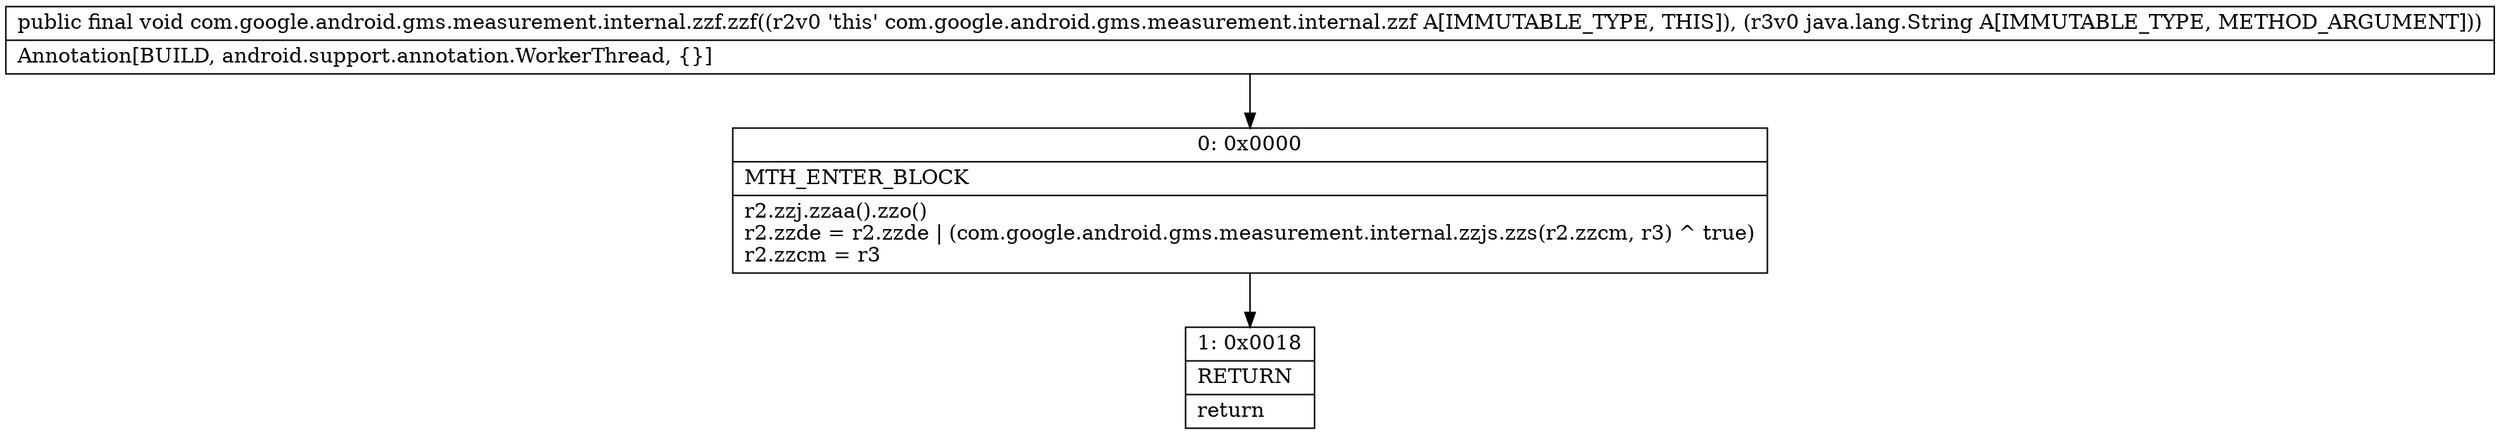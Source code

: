 digraph "CFG forcom.google.android.gms.measurement.internal.zzf.zzf(Ljava\/lang\/String;)V" {
Node_0 [shape=record,label="{0\:\ 0x0000|MTH_ENTER_BLOCK\l|r2.zzj.zzaa().zzo()\lr2.zzde = r2.zzde \| (com.google.android.gms.measurement.internal.zzjs.zzs(r2.zzcm, r3) ^ true)\lr2.zzcm = r3\l}"];
Node_1 [shape=record,label="{1\:\ 0x0018|RETURN\l|return\l}"];
MethodNode[shape=record,label="{public final void com.google.android.gms.measurement.internal.zzf.zzf((r2v0 'this' com.google.android.gms.measurement.internal.zzf A[IMMUTABLE_TYPE, THIS]), (r3v0 java.lang.String A[IMMUTABLE_TYPE, METHOD_ARGUMENT]))  | Annotation[BUILD, android.support.annotation.WorkerThread, \{\}]\l}"];
MethodNode -> Node_0;
Node_0 -> Node_1;
}

